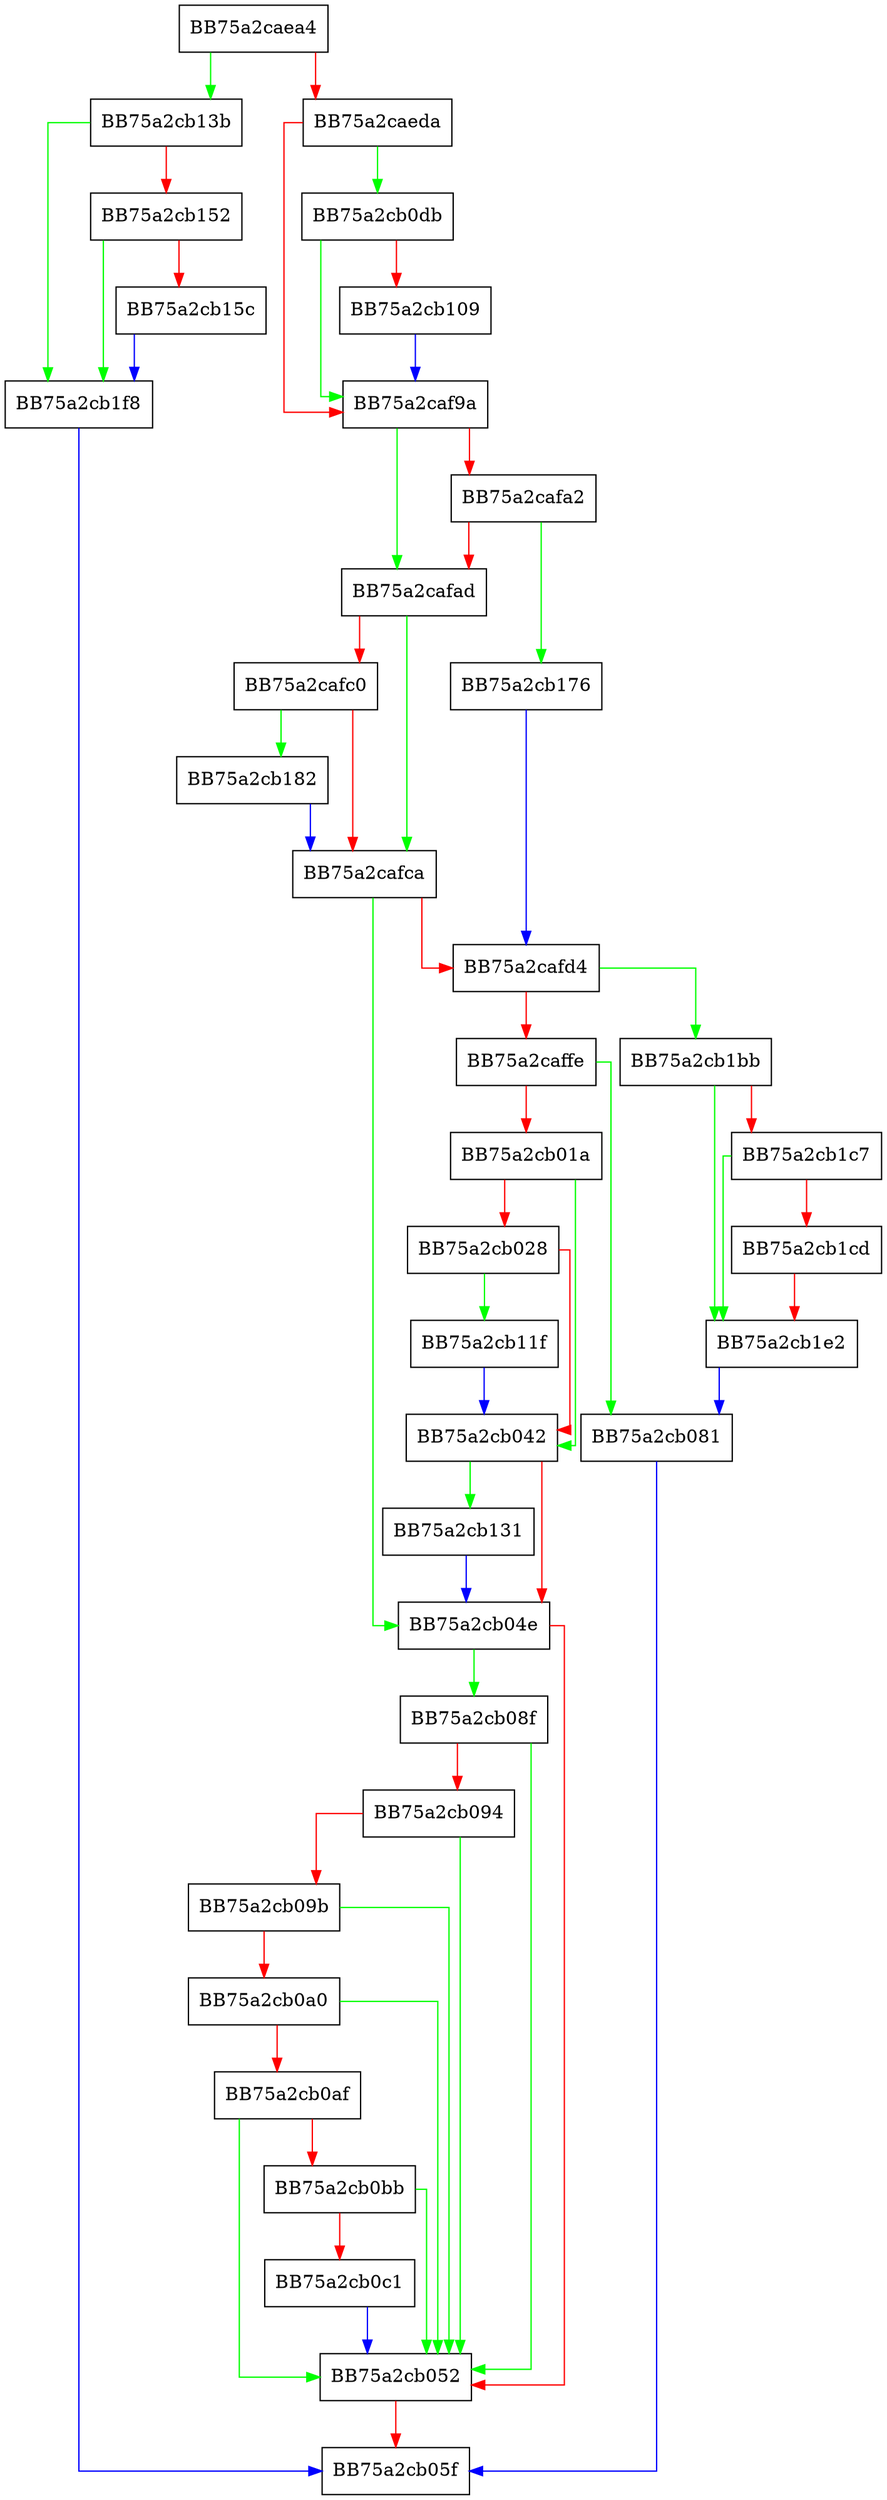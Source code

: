 digraph load_certificate_and_check_trust {
  node [shape="box"];
  graph [splines=ortho];
  BB75a2caea4 -> BB75a2cb13b [color="green"];
  BB75a2caea4 -> BB75a2caeda [color="red"];
  BB75a2caeda -> BB75a2cb0db [color="green"];
  BB75a2caeda -> BB75a2caf9a [color="red"];
  BB75a2caf9a -> BB75a2cafad [color="green"];
  BB75a2caf9a -> BB75a2cafa2 [color="red"];
  BB75a2cafa2 -> BB75a2cb176 [color="green"];
  BB75a2cafa2 -> BB75a2cafad [color="red"];
  BB75a2cafad -> BB75a2cafca [color="green"];
  BB75a2cafad -> BB75a2cafc0 [color="red"];
  BB75a2cafc0 -> BB75a2cb182 [color="green"];
  BB75a2cafc0 -> BB75a2cafca [color="red"];
  BB75a2cafca -> BB75a2cb04e [color="green"];
  BB75a2cafca -> BB75a2cafd4 [color="red"];
  BB75a2cafd4 -> BB75a2cb1bb [color="green"];
  BB75a2cafd4 -> BB75a2caffe [color="red"];
  BB75a2caffe -> BB75a2cb081 [color="green"];
  BB75a2caffe -> BB75a2cb01a [color="red"];
  BB75a2cb01a -> BB75a2cb042 [color="green"];
  BB75a2cb01a -> BB75a2cb028 [color="red"];
  BB75a2cb028 -> BB75a2cb11f [color="green"];
  BB75a2cb028 -> BB75a2cb042 [color="red"];
  BB75a2cb042 -> BB75a2cb131 [color="green"];
  BB75a2cb042 -> BB75a2cb04e [color="red"];
  BB75a2cb04e -> BB75a2cb08f [color="green"];
  BB75a2cb04e -> BB75a2cb052 [color="red"];
  BB75a2cb052 -> BB75a2cb05f [color="red"];
  BB75a2cb081 -> BB75a2cb05f [color="blue"];
  BB75a2cb08f -> BB75a2cb052 [color="green"];
  BB75a2cb08f -> BB75a2cb094 [color="red"];
  BB75a2cb094 -> BB75a2cb052 [color="green"];
  BB75a2cb094 -> BB75a2cb09b [color="red"];
  BB75a2cb09b -> BB75a2cb052 [color="green"];
  BB75a2cb09b -> BB75a2cb0a0 [color="red"];
  BB75a2cb0a0 -> BB75a2cb052 [color="green"];
  BB75a2cb0a0 -> BB75a2cb0af [color="red"];
  BB75a2cb0af -> BB75a2cb052 [color="green"];
  BB75a2cb0af -> BB75a2cb0bb [color="red"];
  BB75a2cb0bb -> BB75a2cb052 [color="green"];
  BB75a2cb0bb -> BB75a2cb0c1 [color="red"];
  BB75a2cb0c1 -> BB75a2cb052 [color="blue"];
  BB75a2cb0db -> BB75a2caf9a [color="green"];
  BB75a2cb0db -> BB75a2cb109 [color="red"];
  BB75a2cb109 -> BB75a2caf9a [color="blue"];
  BB75a2cb11f -> BB75a2cb042 [color="blue"];
  BB75a2cb131 -> BB75a2cb04e [color="blue"];
  BB75a2cb13b -> BB75a2cb1f8 [color="green"];
  BB75a2cb13b -> BB75a2cb152 [color="red"];
  BB75a2cb152 -> BB75a2cb1f8 [color="green"];
  BB75a2cb152 -> BB75a2cb15c [color="red"];
  BB75a2cb15c -> BB75a2cb1f8 [color="blue"];
  BB75a2cb176 -> BB75a2cafd4 [color="blue"];
  BB75a2cb182 -> BB75a2cafca [color="blue"];
  BB75a2cb1bb -> BB75a2cb1e2 [color="green"];
  BB75a2cb1bb -> BB75a2cb1c7 [color="red"];
  BB75a2cb1c7 -> BB75a2cb1e2 [color="green"];
  BB75a2cb1c7 -> BB75a2cb1cd [color="red"];
  BB75a2cb1cd -> BB75a2cb1e2 [color="red"];
  BB75a2cb1e2 -> BB75a2cb081 [color="blue"];
  BB75a2cb1f8 -> BB75a2cb05f [color="blue"];
}